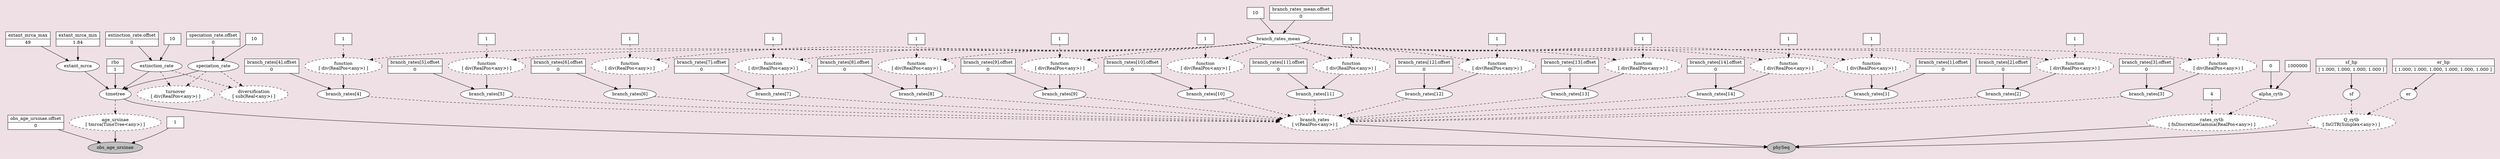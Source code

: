 /* Graphical model description in DOT language                                    */
/*    To view graph:                                                              */
/*       open this file in the program Graphviz: http://www.graphviz.org          */
/*       or paste contents into an online viewer: http://stamm-wilbrandt.de/GraphvizFiddle */

digraph REVDAG {
   n_sf [shape=oval, style=filled, fillcolor=white, label="sf"]
   n_sf_hp [shape=record, style=filled, fillcolor=white, label="{sf_hp|[ 1.000, 1.000, 1.000, 1.000 ]}"]
   n_Q_cytb [shape=oval, style="dashed,filled", fillcolor=white, label="Q_cytb\n[ fnGTR(Simplex<any>) ]"]
   n_er [shape=oval, style=filled, fillcolor=white, label="er"]
   n_er_hp [shape=record, style=filled, fillcolor=white, label="{er_hp|[ 1.000, 1.000, 1.000, 1.000, 1.000, 1.000 ]}"]
   n_phySeq [shape=oval, style=filled, fillcolor=gray, label="phySeq"]
   n_timetree [shape=oval, style=filled, fillcolor=white, label="timetree"]
   n_extant_mrca [shape=oval, style=filled, fillcolor=white, label="extant_mrca"]
   n_extant_mrca_min [shape=record, style=filled, fillcolor=white, label="{extant_mrca_min|1.84}"]
   n_extant_mrca_max [shape=record, style=filled, fillcolor=white, label="{extant_mrca_max|49}"]
   n_rho [shape=record, style=filled, fillcolor=white, label="{rho|1}"]
   n_speciation_rate [shape=oval, style=filled, fillcolor=white, label="speciation_rate"]
   n_0x55d6a08b9c00 [shape=box, style=filled, fillcolor=white, label="10"]
   n_speciation_rate_offset [shape=record, style=filled, fillcolor=white, label="{speciation_rate.offset|0}"]
   n_diversification [shape=oval, style="dashed,filled", fillcolor=white, label="diversification\n[ sub(Real<any>) ]"]
   n_extinction_rate [shape=oval, style=filled, fillcolor=white, label="extinction_rate"]
   n_0x55d6a08bb330 [shape=box, style=filled, fillcolor=white, label="10"]
   n_extinction_rate_offset [shape=record, style=filled, fillcolor=white, label="{extinction_rate.offset|0}"]
   n_turnover [shape=oval, style="dashed,filled", fillcolor=white, label="turnover\n[ div(RealPos<any>) ]"]
   n_age_ursinae [shape=oval, style="dashed,filled", fillcolor=white, label="age_ursinae\n[ tmrca(TimeTree<any>) ]"]
   n_obs_age_ursinae [shape=oval, style=filled, fillcolor=gray, label="obs_age_ursinae"]
   n_0x55d6a08bdbc0 [shape=box, style=filled, fillcolor=white, label="1"]
   n_obs_age_ursinae_offset [shape=record, style=filled, fillcolor=white, label="{obs_age_ursinae.offset|0}"]
   n_branch_rates [shape=oval, style="dashed,filled", fillcolor=white, label="branch_rates\n[ v(RealPos<any>) ]"]
   n_branch_rates_1 [shape=oval, style=filled, fillcolor=white, label="branch_rates[1]"]
   n_0x55d6a08bf660 [shape=oval, style="dashed,filled", fillcolor=white, label="function\n[ div(RealPos<any>) ]"]
   n_0x55d6a08bf9a0 [shape=box, style=filled, fillcolor=white, label="1"]
   n_branch_rates_mean [shape=oval, style=filled, fillcolor=white, label="branch_rates_mean"]
   n_0x55d6a08c0bd0 [shape=box, style=filled, fillcolor=white, label="10"]
   n_branch_rates_mean_offset [shape=record, style=filled, fillcolor=white, label="{branch_rates_mean.offset|0}"]
   n_0x55d6a08c10a0 [shape=oval, style="dashed,filled", fillcolor=white, label="function\n[ div(RealPos<any>) ]"]
   n_0x55d6a08c13c0 [shape=box, style=filled, fillcolor=white, label="1"]
   n_branch_rates_2 [shape=oval, style=filled, fillcolor=white, label="branch_rates[2]"]
   n_branch_rates_2_offset [shape=record, style=filled, fillcolor=white, label="{branch_rates[2].offset|0}"]
   n_0x55d6a08c2a90 [shape=oval, style="dashed,filled", fillcolor=white, label="function\n[ div(RealPos<any>) ]"]
   n_0x55d6a08c2d50 [shape=box, style=filled, fillcolor=white, label="1"]
   n_branch_rates_3 [shape=oval, style=filled, fillcolor=white, label="branch_rates[3]"]
   n_branch_rates_3_offset [shape=record, style=filled, fillcolor=white, label="{branch_rates[3].offset|0}"]
   n_0x55d6a08c41f0 [shape=oval, style="dashed,filled", fillcolor=white, label="function\n[ div(RealPos<any>) ]"]
   n_0x55d6a08c44b0 [shape=box, style=filled, fillcolor=white, label="1"]
   n_branch_rates_4 [shape=oval, style=filled, fillcolor=white, label="branch_rates[4]"]
   n_branch_rates_4_offset [shape=record, style=filled, fillcolor=white, label="{branch_rates[4].offset|0}"]
   n_0x55d6a08c5960 [shape=oval, style="dashed,filled", fillcolor=white, label="function\n[ div(RealPos<any>) ]"]
   n_0x55d6a08c5c20 [shape=box, style=filled, fillcolor=white, label="1"]
   n_branch_rates_5 [shape=oval, style=filled, fillcolor=white, label="branch_rates[5]"]
   n_branch_rates_5_offset [shape=record, style=filled, fillcolor=white, label="{branch_rates[5].offset|0}"]
   n_0x55d6a08c70c0 [shape=oval, style="dashed,filled", fillcolor=white, label="function\n[ div(RealPos<any>) ]"]
   n_0x55d6a08c7380 [shape=box, style=filled, fillcolor=white, label="1"]
   n_branch_rates_6 [shape=oval, style=filled, fillcolor=white, label="branch_rates[6]"]
   n_branch_rates_6_offset [shape=record, style=filled, fillcolor=white, label="{branch_rates[6].offset|0}"]
   n_0x55d6a08c8840 [shape=oval, style="dashed,filled", fillcolor=white, label="function\n[ div(RealPos<any>) ]"]
   n_0x55d6a08c8b00 [shape=box, style=filled, fillcolor=white, label="1"]
   n_branch_rates_7 [shape=oval, style=filled, fillcolor=white, label="branch_rates[7]"]
   n_branch_rates_7_offset [shape=record, style=filled, fillcolor=white, label="{branch_rates[7].offset|0}"]
   n_0x55d6a08c9fa0 [shape=oval, style="dashed,filled", fillcolor=white, label="function\n[ div(RealPos<any>) ]"]
   n_0x55d6a08ca260 [shape=box, style=filled, fillcolor=white, label="1"]
   n_branch_rates_8 [shape=oval, style=filled, fillcolor=white, label="branch_rates[8]"]
   n_branch_rates_8_offset [shape=record, style=filled, fillcolor=white, label="{branch_rates[8].offset|0}"]
   n_0x55d6a08cb700 [shape=oval, style="dashed,filled", fillcolor=white, label="function\n[ div(RealPos<any>) ]"]
   n_0x55d6a08cb9c0 [shape=box, style=filled, fillcolor=white, label="1"]
   n_branch_rates_9 [shape=oval, style=filled, fillcolor=white, label="branch_rates[9]"]
   n_branch_rates_9_offset [shape=record, style=filled, fillcolor=white, label="{branch_rates[9].offset|0}"]
   n_0x55d6a08cce60 [shape=oval, style="dashed,filled", fillcolor=white, label="function\n[ div(RealPos<any>) ]"]
   n_0x55d6a08cd120 [shape=box, style=filled, fillcolor=white, label="1"]
   n_branch_rates_10 [shape=oval, style=filled, fillcolor=white, label="branch_rates[10]"]
   n_branch_rates_10_offset [shape=record, style=filled, fillcolor=white, label="{branch_rates[10].offset|0}"]
   n_0x55d6a08cee60 [shape=oval, style="dashed,filled", fillcolor=white, label="function\n[ div(RealPos<any>) ]"]
   n_0x55d6a08cf120 [shape=box, style=filled, fillcolor=white, label="1"]
   n_branch_rates_11 [shape=oval, style=filled, fillcolor=white, label="branch_rates[11]"]
   n_branch_rates_11_offset [shape=record, style=filled, fillcolor=white, label="{branch_rates[11].offset|0}"]
   n_0x55d6a08d0600 [shape=oval, style="dashed,filled", fillcolor=white, label="function\n[ div(RealPos<any>) ]"]
   n_0x55d6a08d08c0 [shape=box, style=filled, fillcolor=white, label="1"]
   n_branch_rates_12 [shape=oval, style=filled, fillcolor=white, label="branch_rates[12]"]
   n_branch_rates_12_offset [shape=record, style=filled, fillcolor=white, label="{branch_rates[12].offset|0}"]
   n_0x55d6a08d1da0 [shape=oval, style="dashed,filled", fillcolor=white, label="function\n[ div(RealPos<any>) ]"]
   n_0x55d6a08d2060 [shape=box, style=filled, fillcolor=white, label="1"]
   n_branch_rates_13 [shape=oval, style=filled, fillcolor=white, label="branch_rates[13]"]
   n_branch_rates_13_offset [shape=record, style=filled, fillcolor=white, label="{branch_rates[13].offset|0}"]
   n_0x55d6a08d3540 [shape=oval, style="dashed,filled", fillcolor=white, label="function\n[ div(RealPos<any>) ]"]
   n_0x55d6a08d3800 [shape=box, style=filled, fillcolor=white, label="1"]
   n_branch_rates_14 [shape=oval, style=filled, fillcolor=white, label="branch_rates[14]"]
   n_branch_rates_14_offset [shape=record, style=filled, fillcolor=white, label="{branch_rates[14].offset|0}"]
   n_branch_rates_1_offset [shape=record, style=filled, fillcolor=white, label="{branch_rates[1].offset|0}"]
   n_rates_cytb [shape=oval, style="dashed,filled", fillcolor=white, label="rates_cytb\n[ fnDiscretizeGamma(RealPos<any>) ]"]
   n_alpha_cytb [shape=oval, style=filled, fillcolor=white, label="alpha_cytb"]
   n_0x55d6a08d6490 [shape=box, style=filled, fillcolor=white, label="0"]
   n_0x55d6a08d6650 [shape=box, style=filled, fillcolor=white, label="1000000"]
   n_0x55d6a08d6830 [shape=box, style=filled, fillcolor=white, label="4"]
   n_sf -> n_Q_cytb[style=dashed]
   n_sf_hp -> n_sf
   n_Q_cytb -> n_phySeq
   n_er -> n_Q_cytb[style=dashed]
   n_er_hp -> n_er
   n_timetree -> n_age_ursinae[style=dashed]
   n_timetree -> n_phySeq
   n_extant_mrca -> n_timetree
   n_extant_mrca_min -> n_extant_mrca
   n_extant_mrca_max -> n_extant_mrca
   n_rho -> n_timetree
   n_speciation_rate -> n_diversification[style=dashed]
   n_speciation_rate -> n_turnover[style=dashed]
   n_speciation_rate -> n_timetree
   n_0x55d6a08b9c00 -> n_speciation_rate
   n_speciation_rate_offset -> n_speciation_rate
   n_extinction_rate -> n_turnover[style=dashed]
   n_extinction_rate -> n_diversification[style=dashed]
   n_extinction_rate -> n_timetree
   n_0x55d6a08bb330 -> n_extinction_rate
   n_extinction_rate_offset -> n_extinction_rate
   n_age_ursinae -> n_obs_age_ursinae
   n_0x55d6a08bdbc0 -> n_obs_age_ursinae
   n_obs_age_ursinae_offset -> n_obs_age_ursinae
   n_branch_rates -> n_phySeq
   n_branch_rates_1 -> n_branch_rates[style=dashed]
   n_0x55d6a08bf660 -> n_branch_rates_1
   n_0x55d6a08bf9a0 -> n_0x55d6a08bf660[style=dashed]
   n_branch_rates_mean -> n_0x55d6a08c10a0[style=dashed]
   n_branch_rates_mean -> n_0x55d6a08c2a90[style=dashed]
   n_branch_rates_mean -> n_0x55d6a08c41f0[style=dashed]
   n_branch_rates_mean -> n_0x55d6a08c5960[style=dashed]
   n_branch_rates_mean -> n_0x55d6a08c70c0[style=dashed]
   n_branch_rates_mean -> n_0x55d6a08c8840[style=dashed]
   n_branch_rates_mean -> n_0x55d6a08c9fa0[style=dashed]
   n_branch_rates_mean -> n_0x55d6a08cb700[style=dashed]
   n_branch_rates_mean -> n_0x55d6a08cce60[style=dashed]
   n_branch_rates_mean -> n_0x55d6a08cee60[style=dashed]
   n_branch_rates_mean -> n_0x55d6a08d0600[style=dashed]
   n_branch_rates_mean -> n_0x55d6a08d1da0[style=dashed]
   n_branch_rates_mean -> n_0x55d6a08d3540[style=dashed]
   n_branch_rates_mean -> n_0x55d6a08bf660[style=dashed]
   n_0x55d6a08c0bd0 -> n_branch_rates_mean
   n_branch_rates_mean_offset -> n_branch_rates_mean
   n_0x55d6a08c10a0 -> n_branch_rates_2
   n_0x55d6a08c13c0 -> n_0x55d6a08c10a0[style=dashed]
   n_branch_rates_2 -> n_branch_rates[style=dashed]
   n_branch_rates_2_offset -> n_branch_rates_2
   n_0x55d6a08c2a90 -> n_branch_rates_3
   n_0x55d6a08c2d50 -> n_0x55d6a08c2a90[style=dashed]
   n_branch_rates_3 -> n_branch_rates[style=dashed]
   n_branch_rates_3_offset -> n_branch_rates_3
   n_0x55d6a08c41f0 -> n_branch_rates_4
   n_0x55d6a08c44b0 -> n_0x55d6a08c41f0[style=dashed]
   n_branch_rates_4 -> n_branch_rates[style=dashed]
   n_branch_rates_4_offset -> n_branch_rates_4
   n_0x55d6a08c5960 -> n_branch_rates_5
   n_0x55d6a08c5c20 -> n_0x55d6a08c5960[style=dashed]
   n_branch_rates_5 -> n_branch_rates[style=dashed]
   n_branch_rates_5_offset -> n_branch_rates_5
   n_0x55d6a08c70c0 -> n_branch_rates_6
   n_0x55d6a08c7380 -> n_0x55d6a08c70c0[style=dashed]
   n_branch_rates_6 -> n_branch_rates[style=dashed]
   n_branch_rates_6_offset -> n_branch_rates_6
   n_0x55d6a08c8840 -> n_branch_rates_7
   n_0x55d6a08c8b00 -> n_0x55d6a08c8840[style=dashed]
   n_branch_rates_7 -> n_branch_rates[style=dashed]
   n_branch_rates_7_offset -> n_branch_rates_7
   n_0x55d6a08c9fa0 -> n_branch_rates_8
   n_0x55d6a08ca260 -> n_0x55d6a08c9fa0[style=dashed]
   n_branch_rates_8 -> n_branch_rates[style=dashed]
   n_branch_rates_8_offset -> n_branch_rates_8
   n_0x55d6a08cb700 -> n_branch_rates_9
   n_0x55d6a08cb9c0 -> n_0x55d6a08cb700[style=dashed]
   n_branch_rates_9 -> n_branch_rates[style=dashed]
   n_branch_rates_9_offset -> n_branch_rates_9
   n_0x55d6a08cce60 -> n_branch_rates_10
   n_0x55d6a08cd120 -> n_0x55d6a08cce60[style=dashed]
   n_branch_rates_10 -> n_branch_rates[style=dashed]
   n_branch_rates_10_offset -> n_branch_rates_10
   n_0x55d6a08cee60 -> n_branch_rates_11
   n_0x55d6a08cf120 -> n_0x55d6a08cee60[style=dashed]
   n_branch_rates_11 -> n_branch_rates[style=dashed]
   n_branch_rates_11_offset -> n_branch_rates_11
   n_0x55d6a08d0600 -> n_branch_rates_12
   n_0x55d6a08d08c0 -> n_0x55d6a08d0600[style=dashed]
   n_branch_rates_12 -> n_branch_rates[style=dashed]
   n_branch_rates_12_offset -> n_branch_rates_12
   n_0x55d6a08d1da0 -> n_branch_rates_13
   n_0x55d6a08d2060 -> n_0x55d6a08d1da0[style=dashed]
   n_branch_rates_13 -> n_branch_rates[style=dashed]
   n_branch_rates_13_offset -> n_branch_rates_13
   n_0x55d6a08d3540 -> n_branch_rates_14
   n_0x55d6a08d3800 -> n_0x55d6a08d3540[style=dashed]
   n_branch_rates_14 -> n_branch_rates[style=dashed]
   n_branch_rates_14_offset -> n_branch_rates_14
   n_branch_rates_1_offset -> n_branch_rates_1
   n_rates_cytb -> n_phySeq
   n_alpha_cytb -> n_rates_cytb[style=dashed]
   n_0x55d6a08d6490 -> n_alpha_cytb
   n_0x55d6a08d6650 -> n_alpha_cytb
   n_0x55d6a08d6830 -> n_rates_cytb[style=dashed]
   {rank=same; n_phySeq; n_obs_age_ursinae;}
   graph [bgcolor=lavenderblush2, pad=0.25]
}